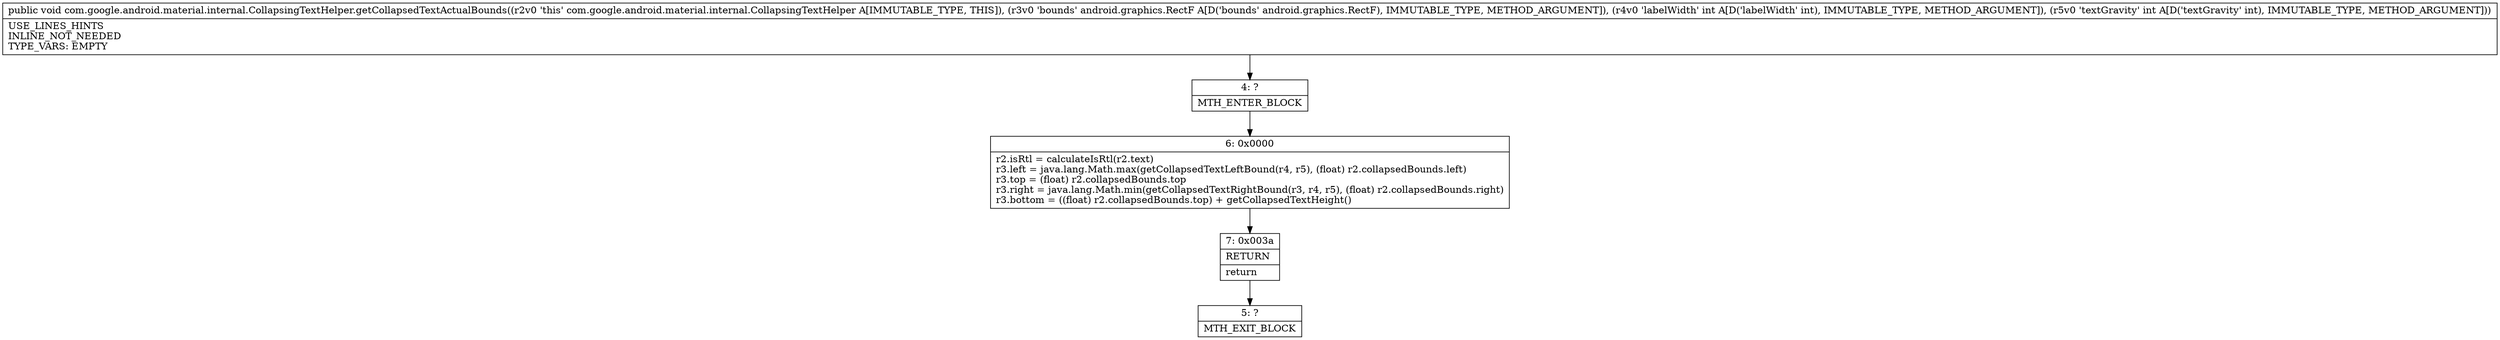 digraph "CFG forcom.google.android.material.internal.CollapsingTextHelper.getCollapsedTextActualBounds(Landroid\/graphics\/RectF;II)V" {
Node_4 [shape=record,label="{4\:\ ?|MTH_ENTER_BLOCK\l}"];
Node_6 [shape=record,label="{6\:\ 0x0000|r2.isRtl = calculateIsRtl(r2.text)\lr3.left = java.lang.Math.max(getCollapsedTextLeftBound(r4, r5), (float) r2.collapsedBounds.left)\lr3.top = (float) r2.collapsedBounds.top\lr3.right = java.lang.Math.min(getCollapsedTextRightBound(r3, r4, r5), (float) r2.collapsedBounds.right)\lr3.bottom = ((float) r2.collapsedBounds.top) + getCollapsedTextHeight()\l}"];
Node_7 [shape=record,label="{7\:\ 0x003a|RETURN\l|return\l}"];
Node_5 [shape=record,label="{5\:\ ?|MTH_EXIT_BLOCK\l}"];
MethodNode[shape=record,label="{public void com.google.android.material.internal.CollapsingTextHelper.getCollapsedTextActualBounds((r2v0 'this' com.google.android.material.internal.CollapsingTextHelper A[IMMUTABLE_TYPE, THIS]), (r3v0 'bounds' android.graphics.RectF A[D('bounds' android.graphics.RectF), IMMUTABLE_TYPE, METHOD_ARGUMENT]), (r4v0 'labelWidth' int A[D('labelWidth' int), IMMUTABLE_TYPE, METHOD_ARGUMENT]), (r5v0 'textGravity' int A[D('textGravity' int), IMMUTABLE_TYPE, METHOD_ARGUMENT]))  | USE_LINES_HINTS\lINLINE_NOT_NEEDED\lTYPE_VARS: EMPTY\l}"];
MethodNode -> Node_4;Node_4 -> Node_6;
Node_6 -> Node_7;
Node_7 -> Node_5;
}

